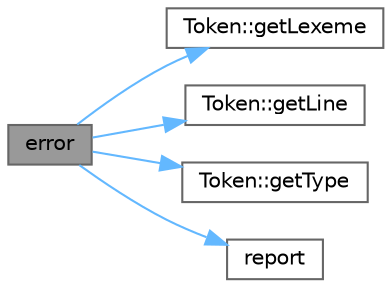digraph "error"
{
 // LATEX_PDF_SIZE
  bgcolor="transparent";
  edge [fontname=Helvetica,fontsize=10,labelfontname=Helvetica,labelfontsize=10];
  node [fontname=Helvetica,fontsize=10,shape=box,height=0.2,width=0.4];
  rankdir="LR";
  Node1 [id="Node000001",label="error",height=0.2,width=0.4,color="gray40", fillcolor="grey60", style="filled", fontcolor="black",tooltip="Report an error in the given token."];
  Node1 -> Node2 [id="edge1_Node000001_Node000002",color="steelblue1",style="solid",tooltip=" "];
  Node2 [id="Node000002",label="Token::getLexeme",height=0.2,width=0.4,color="grey40", fillcolor="white", style="filled",URL="$classToken.html#a143dd2918c6d43f95010e101012a6d2e",tooltip=" "];
  Node1 -> Node3 [id="edge2_Node000001_Node000003",color="steelblue1",style="solid",tooltip=" "];
  Node3 [id="Node000003",label="Token::getLine",height=0.2,width=0.4,color="grey40", fillcolor="white", style="filled",URL="$classToken.html#aabfcea7b4d2df9591a87095440764993",tooltip=" "];
  Node1 -> Node4 [id="edge3_Node000001_Node000004",color="steelblue1",style="solid",tooltip=" "];
  Node4 [id="Node000004",label="Token::getType",height=0.2,width=0.4,color="grey40", fillcolor="white", style="filled",URL="$classToken.html#a31eae18f897e22a446c82e864dfbf5d4",tooltip=" "];
  Node1 -> Node5 [id="edge4_Node000001_Node000005",color="steelblue1",style="solid",tooltip=" "];
  Node5 [id="Node000005",label="report",height=0.2,width=0.4,color="grey40", fillcolor="white", style="filled",URL="$error_8cpp.html#aef92bba490af31bffca743240f705016",tooltip="Report an error in the given line and location."];
}

